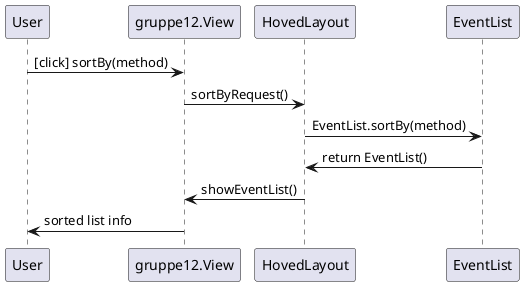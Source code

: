 @startuml
User -> gruppe12.View: [click] sortBy(method)
gruppe12.View -> HovedLayout: sortByRequest()
HovedLayout -> EventList: EventList.sortBy(method)
EventList -> HovedLayout: return EventList()
HovedLayout -> gruppe12.View: showEventList()
gruppe12.View -> User: sorted list info
@enduml